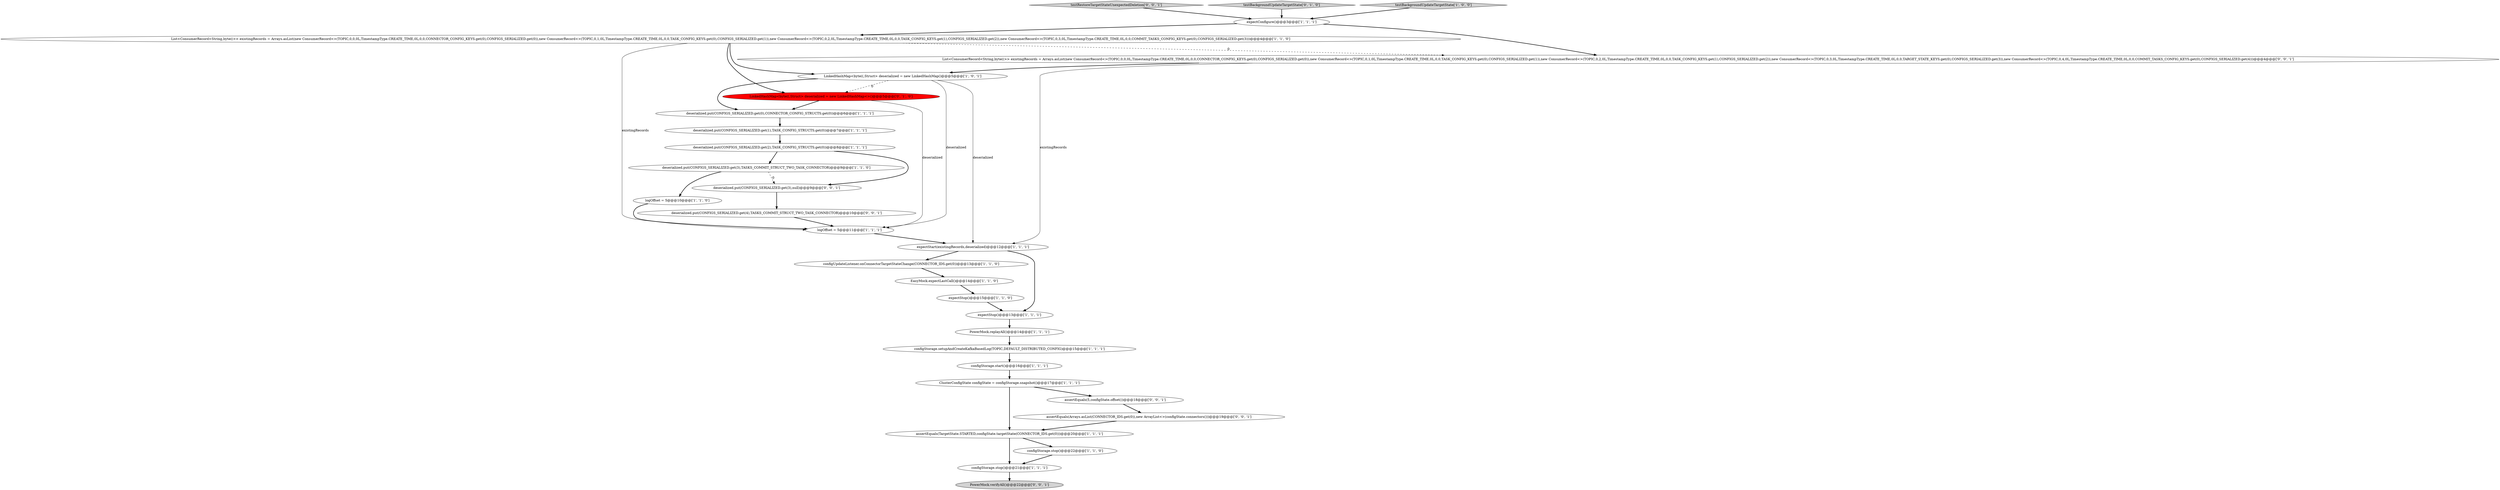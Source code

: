 digraph {
4 [style = filled, label = "logOffset = 5@@@10@@@['1', '1', '0']", fillcolor = white, shape = ellipse image = "AAA0AAABBB1BBB"];
21 [style = filled, label = "configUpdateListener.onConnectorTargetStateChange(CONNECTOR_IDS.get(0))@@@13@@@['1', '1', '0']", fillcolor = white, shape = ellipse image = "AAA0AAABBB1BBB"];
25 [style = filled, label = "deserialized.put(CONFIGS_SERIALIZED.get(3),null)@@@9@@@['0', '0', '1']", fillcolor = white, shape = ellipse image = "AAA0AAABBB3BBB"];
18 [style = filled, label = "List<ConsumerRecord<String,byte((>> existingRecords = Arrays.asList(new ConsumerRecord<>(TOPIC,0,0,0L,TimestampType.CREATE_TIME,0L,0,0,CONNECTOR_CONFIG_KEYS.get(0),CONFIGS_SERIALIZED.get(0)),new ConsumerRecord<>(TOPIC,0,1,0L,TimestampType.CREATE_TIME,0L,0,0,TASK_CONFIG_KEYS.get(0),CONFIGS_SERIALIZED.get(1)),new ConsumerRecord<>(TOPIC,0,2,0L,TimestampType.CREATE_TIME,0L,0,0,TASK_CONFIG_KEYS.get(1),CONFIGS_SERIALIZED.get(2)),new ConsumerRecord<>(TOPIC,0,3,0L,TimestampType.CREATE_TIME,0L,0,0,COMMIT_TASKS_CONFIG_KEYS.get(0),CONFIGS_SERIALIZED.get(3)))@@@4@@@['1', '1', '0']", fillcolor = white, shape = ellipse image = "AAA0AAABBB1BBB"];
27 [style = filled, label = "List<ConsumerRecord<String,byte((>> existingRecords = Arrays.asList(new ConsumerRecord<>(TOPIC,0,0,0L,TimestampType.CREATE_TIME,0L,0,0,CONNECTOR_CONFIG_KEYS.get(0),CONFIGS_SERIALIZED.get(0)),new ConsumerRecord<>(TOPIC,0,1,0L,TimestampType.CREATE_TIME,0L,0,0,TASK_CONFIG_KEYS.get(0),CONFIGS_SERIALIZED.get(1)),new ConsumerRecord<>(TOPIC,0,2,0L,TimestampType.CREATE_TIME,0L,0,0,TASK_CONFIG_KEYS.get(1),CONFIGS_SERIALIZED.get(2)),new ConsumerRecord<>(TOPIC,0,3,0L,TimestampType.CREATE_TIME,0L,0,0,TARGET_STATE_KEYS.get(0),CONFIGS_SERIALIZED.get(3)),new ConsumerRecord<>(TOPIC,0,4,0L,TimestampType.CREATE_TIME,0L,0,0,COMMIT_TASKS_CONFIG_KEYS.get(0),CONFIGS_SERIALIZED.get(4)))@@@4@@@['0', '0', '1']", fillcolor = white, shape = ellipse image = "AAA0AAABBB3BBB"];
9 [style = filled, label = "configStorage.stop()@@@21@@@['1', '1', '1']", fillcolor = white, shape = ellipse image = "AAA0AAABBB1BBB"];
0 [style = filled, label = "expectConfigure()@@@3@@@['1', '1', '1']", fillcolor = white, shape = ellipse image = "AAA0AAABBB1BBB"];
12 [style = filled, label = "deserialized.put(CONFIGS_SERIALIZED.get(2),TASK_CONFIG_STRUCTS.get(0))@@@8@@@['1', '1', '1']", fillcolor = white, shape = ellipse image = "AAA0AAABBB1BBB"];
16 [style = filled, label = "EasyMock.expectLastCall()@@@14@@@['1', '1', '0']", fillcolor = white, shape = ellipse image = "AAA0AAABBB1BBB"];
17 [style = filled, label = "expectStop()@@@15@@@['1', '1', '0']", fillcolor = white, shape = ellipse image = "AAA0AAABBB1BBB"];
26 [style = filled, label = "testRestoreTargetStateUnexpectedDeletion['0', '0', '1']", fillcolor = lightgray, shape = diamond image = "AAA0AAABBB3BBB"];
3 [style = filled, label = "configStorage.stop()@@@22@@@['1', '1', '0']", fillcolor = white, shape = ellipse image = "AAA0AAABBB1BBB"];
6 [style = filled, label = "deserialized.put(CONFIGS_SERIALIZED.get(0),CONNECTOR_CONFIG_STRUCTS.get(0))@@@6@@@['1', '1', '1']", fillcolor = white, shape = ellipse image = "AAA0AAABBB1BBB"];
30 [style = filled, label = "PowerMock.verifyAll()@@@22@@@['0', '0', '1']", fillcolor = lightgray, shape = ellipse image = "AAA0AAABBB3BBB"];
11 [style = filled, label = "assertEquals(TargetState.STARTED,configState.targetState(CONNECTOR_IDS.get(0)))@@@20@@@['1', '1', '1']", fillcolor = white, shape = ellipse image = "AAA0AAABBB1BBB"];
8 [style = filled, label = "logOffset = 5@@@11@@@['1', '1', '1']", fillcolor = white, shape = ellipse image = "AAA0AAABBB1BBB"];
19 [style = filled, label = "LinkedHashMap<byte((,Struct> deserialized = new LinkedHashMap()@@@5@@@['1', '0', '1']", fillcolor = white, shape = ellipse image = "AAA0AAABBB1BBB"];
13 [style = filled, label = "deserialized.put(CONFIGS_SERIALIZED.get(1),TASK_CONFIG_STRUCTS.get(0))@@@7@@@['1', '1', '1']", fillcolor = white, shape = ellipse image = "AAA0AAABBB1BBB"];
5 [style = filled, label = "deserialized.put(CONFIGS_SERIALIZED.get(3),TASKS_COMMIT_STRUCT_TWO_TASK_CONNECTOR)@@@9@@@['1', '1', '0']", fillcolor = white, shape = ellipse image = "AAA0AAABBB1BBB"];
23 [style = filled, label = "testBackgroundUpdateTargetState['0', '1', '0']", fillcolor = lightgray, shape = diamond image = "AAA0AAABBB2BBB"];
15 [style = filled, label = "expectStop()@@@13@@@['1', '1', '1']", fillcolor = white, shape = ellipse image = "AAA0AAABBB1BBB"];
1 [style = filled, label = "PowerMock.replayAll()@@@14@@@['1', '1', '1']", fillcolor = white, shape = ellipse image = "AAA0AAABBB1BBB"];
14 [style = filled, label = "ClusterConfigState configState = configStorage.snapshot()@@@17@@@['1', '1', '1']", fillcolor = white, shape = ellipse image = "AAA0AAABBB1BBB"];
24 [style = filled, label = "assertEquals(5,configState.offset())@@@18@@@['0', '0', '1']", fillcolor = white, shape = ellipse image = "AAA0AAABBB3BBB"];
29 [style = filled, label = "assertEquals(Arrays.asList(CONNECTOR_IDS.get(0)),new ArrayList<>(configState.connectors()))@@@19@@@['0', '0', '1']", fillcolor = white, shape = ellipse image = "AAA0AAABBB3BBB"];
7 [style = filled, label = "configStorage.start()@@@16@@@['1', '1', '1']", fillcolor = white, shape = ellipse image = "AAA0AAABBB1BBB"];
10 [style = filled, label = "expectStart(existingRecords,deserialized)@@@12@@@['1', '1', '1']", fillcolor = white, shape = ellipse image = "AAA0AAABBB1BBB"];
28 [style = filled, label = "deserialized.put(CONFIGS_SERIALIZED.get(4),TASKS_COMMIT_STRUCT_TWO_TASK_CONNECTOR)@@@10@@@['0', '0', '1']", fillcolor = white, shape = ellipse image = "AAA0AAABBB3BBB"];
2 [style = filled, label = "configStorage.setupAndCreateKafkaBasedLog(TOPIC,DEFAULT_DISTRIBUTED_CONFIG)@@@15@@@['1', '1', '1']", fillcolor = white, shape = ellipse image = "AAA0AAABBB1BBB"];
20 [style = filled, label = "testBackgroundUpdateTargetState['1', '0', '0']", fillcolor = lightgray, shape = diamond image = "AAA0AAABBB1BBB"];
22 [style = filled, label = "LinkedHashMap<byte((,Struct> deserialized = new LinkedHashMap<>()@@@5@@@['0', '1', '0']", fillcolor = red, shape = ellipse image = "AAA1AAABBB2BBB"];
19->8 [style = solid, label="deserialized"];
14->24 [style = bold, label=""];
8->10 [style = bold, label=""];
25->28 [style = bold, label=""];
10->15 [style = bold, label=""];
12->5 [style = bold, label=""];
0->27 [style = bold, label=""];
18->27 [style = dashed, label="0"];
18->8 [style = solid, label="existingRecords"];
20->0 [style = bold, label=""];
18->19 [style = bold, label=""];
9->30 [style = bold, label=""];
5->25 [style = dashed, label="0"];
24->29 [style = bold, label=""];
10->21 [style = bold, label=""];
16->17 [style = bold, label=""];
19->6 [style = bold, label=""];
11->9 [style = bold, label=""];
23->0 [style = bold, label=""];
7->14 [style = bold, label=""];
3->9 [style = bold, label=""];
27->10 [style = solid, label="existingRecords"];
26->0 [style = bold, label=""];
19->10 [style = solid, label="deserialized"];
18->22 [style = bold, label=""];
13->12 [style = bold, label=""];
22->8 [style = solid, label="deserialized"];
11->3 [style = bold, label=""];
12->25 [style = bold, label=""];
6->13 [style = bold, label=""];
28->8 [style = bold, label=""];
5->4 [style = bold, label=""];
19->22 [style = dashed, label="0"];
17->15 [style = bold, label=""];
21->16 [style = bold, label=""];
4->8 [style = bold, label=""];
0->18 [style = bold, label=""];
1->2 [style = bold, label=""];
27->19 [style = bold, label=""];
2->7 [style = bold, label=""];
14->11 [style = bold, label=""];
29->11 [style = bold, label=""];
22->6 [style = bold, label=""];
15->1 [style = bold, label=""];
}
